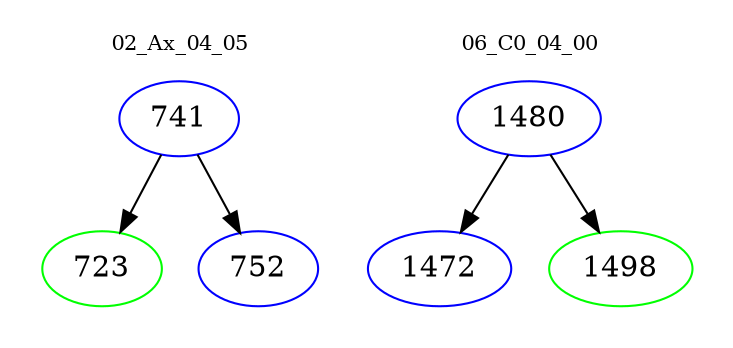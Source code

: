 digraph{
subgraph cluster_0 {
color = white
label = "02_Ax_04_05";
fontsize=10;
T0_741 [label="741", color="blue"]
T0_741 -> T0_723 [color="black"]
T0_723 [label="723", color="green"]
T0_741 -> T0_752 [color="black"]
T0_752 [label="752", color="blue"]
}
subgraph cluster_1 {
color = white
label = "06_C0_04_00";
fontsize=10;
T1_1480 [label="1480", color="blue"]
T1_1480 -> T1_1472 [color="black"]
T1_1472 [label="1472", color="blue"]
T1_1480 -> T1_1498 [color="black"]
T1_1498 [label="1498", color="green"]
}
}
